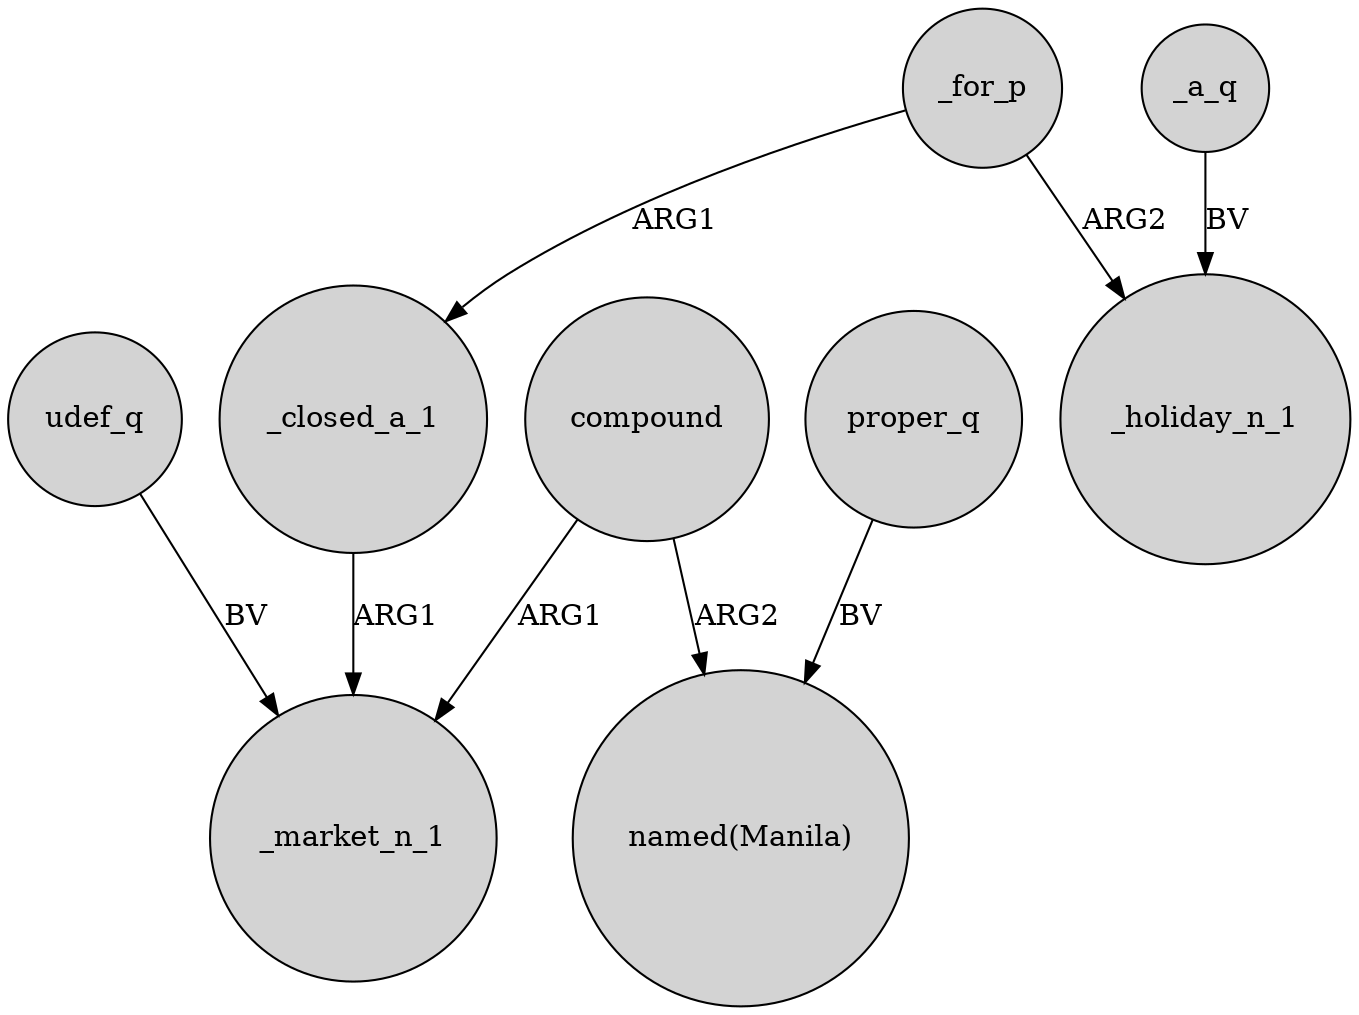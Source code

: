 digraph {
	node [shape=circle style=filled]
	udef_q -> _market_n_1 [label=BV]
	compound -> _market_n_1 [label=ARG1]
	_a_q -> _holiday_n_1 [label=BV]
	compound -> "named(Manila)" [label=ARG2]
	_for_p -> _holiday_n_1 [label=ARG2]
	_for_p -> _closed_a_1 [label=ARG1]
	_closed_a_1 -> _market_n_1 [label=ARG1]
	proper_q -> "named(Manila)" [label=BV]
}
